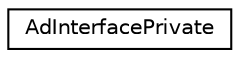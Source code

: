 digraph "Graphical Class Hierarchy"
{
 // LATEX_PDF_SIZE
  edge [fontname="Helvetica",fontsize="10",labelfontname="Helvetica",labelfontsize="10"];
  node [fontname="Helvetica",fontsize="10",shape=record];
  rankdir="LR";
  Node0 [label="AdInterfacePrivate",height=0.2,width=0.4,color="black", fillcolor="white", style="filled",URL="$class_ad_interface_private.html",tooltip=" "];
}
